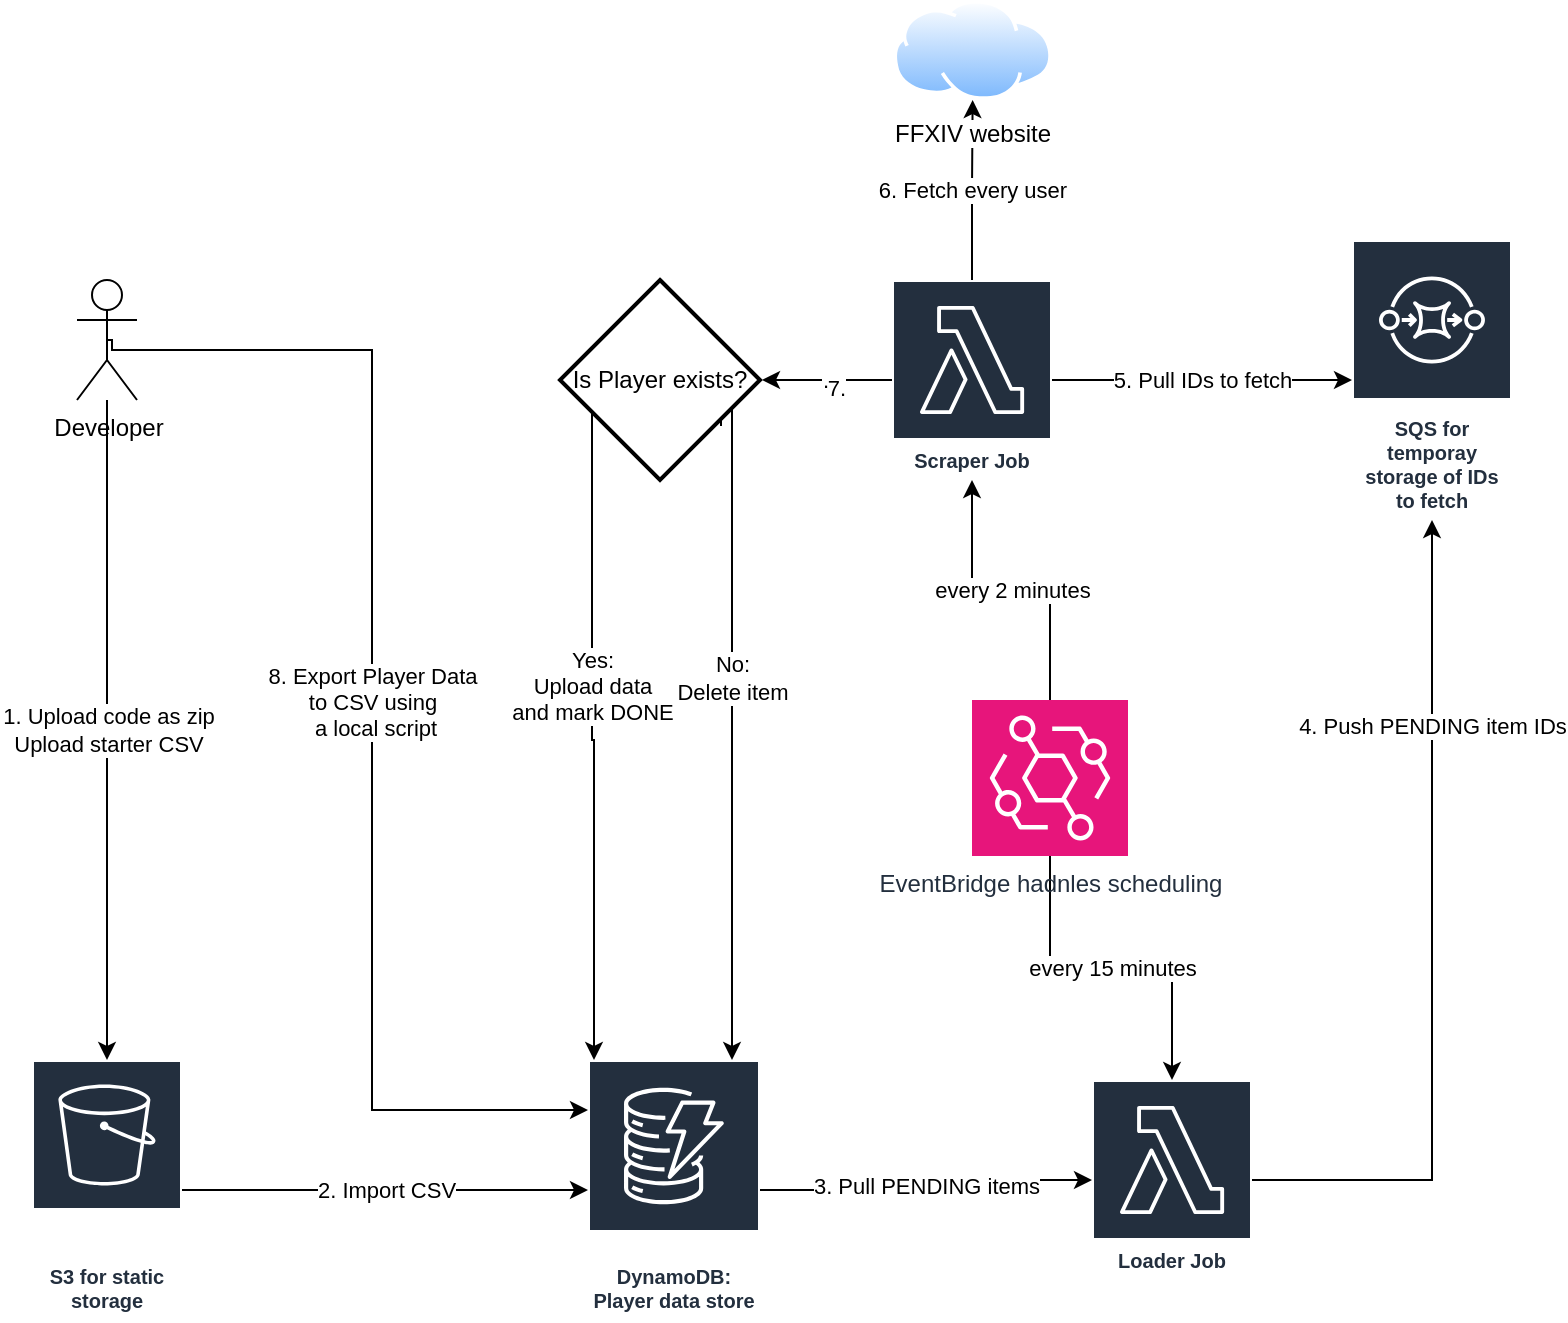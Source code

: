 <mxfile version="28.2.0">
  <diagram name="Page-1" id="GZu9-66y6XsQQ8vjgCUL">
    <mxGraphModel dx="1426" dy="777" grid="1" gridSize="10" guides="1" tooltips="1" connect="1" arrows="1" fold="1" page="1" pageScale="1" pageWidth="827" pageHeight="1169" math="0" shadow="0">
      <root>
        <mxCell id="0" />
        <mxCell id="1" parent="0" />
        <mxCell id="qtT40M0BexdurqppFIiZ-7" value="1. Upload code as zip&lt;br&gt;Upload starter CSV" style="edgeStyle=orthogonalEdgeStyle;rounded=0;orthogonalLoop=1;jettySize=auto;html=1;" parent="1" source="qtT40M0BexdurqppFIiZ-1" target="qtT40M0BexdurqppFIiZ-6" edge="1">
          <mxGeometry relative="1" as="geometry" />
        </mxCell>
        <mxCell id="XkQh5Hgr6TkR7643bRTY-21" value="8. Export Player Data&lt;br&gt;to CSV using&lt;br&gt;&amp;nbsp;a local script" style="edgeStyle=orthogonalEdgeStyle;rounded=0;orthogonalLoop=1;jettySize=auto;html=1;exitX=0.5;exitY=0.5;exitDx=0;exitDy=0;exitPerimeter=0;" edge="1" parent="1" source="qtT40M0BexdurqppFIiZ-1">
          <mxGeometry relative="1" as="geometry">
            <mxPoint x="328" y="585" as="targetPoint" />
            <mxPoint x="120.5" y="205" as="sourcePoint" />
            <Array as="points">
              <mxPoint x="90" y="200" />
              <mxPoint x="90" y="205" />
              <mxPoint x="220" y="205" />
              <mxPoint x="220" y="585" />
            </Array>
          </mxGeometry>
        </mxCell>
        <mxCell id="qtT40M0BexdurqppFIiZ-1" value="Developer" style="shape=umlActor;verticalLabelPosition=bottom;verticalAlign=top;html=1;" parent="1" vertex="1">
          <mxGeometry x="72.5" y="170" width="30" height="60" as="geometry" />
        </mxCell>
        <mxCell id="qtT40M0BexdurqppFIiZ-10" value="2. Import CSV" style="edgeStyle=orthogonalEdgeStyle;rounded=0;orthogonalLoop=1;jettySize=auto;html=1;" parent="1" source="qtT40M0BexdurqppFIiZ-6" target="qtT40M0BexdurqppFIiZ-8" edge="1">
          <mxGeometry relative="1" as="geometry" />
        </mxCell>
        <mxCell id="qtT40M0BexdurqppFIiZ-6" value="S3 for static storage" style="sketch=0;outlineConnect=0;fontColor=#232F3E;gradientColor=none;strokeColor=#ffffff;fillColor=#232F3E;dashed=0;verticalLabelPosition=middle;verticalAlign=bottom;align=center;html=1;whiteSpace=wrap;fontSize=10;fontStyle=1;spacing=3;shape=mxgraph.aws4.productIcon;prIcon=mxgraph.aws4.s3;" parent="1" vertex="1">
          <mxGeometry x="50" y="560" width="75" height="130" as="geometry" />
        </mxCell>
        <mxCell id="XkQh5Hgr6TkR7643bRTY-4" value="3. Pull PENDING items" style="edgeStyle=orthogonalEdgeStyle;rounded=0;orthogonalLoop=1;jettySize=auto;html=1;" edge="1" parent="1" source="qtT40M0BexdurqppFIiZ-8" target="XkQh5Hgr6TkR7643bRTY-1">
          <mxGeometry relative="1" as="geometry" />
        </mxCell>
        <mxCell id="qtT40M0BexdurqppFIiZ-8" value="DynamoDB: Player data store" style="sketch=0;outlineConnect=0;fontColor=#232F3E;gradientColor=none;strokeColor=#ffffff;fillColor=#232F3E;dashed=0;verticalLabelPosition=middle;verticalAlign=bottom;align=center;html=1;whiteSpace=wrap;fontSize=10;fontStyle=1;spacing=3;shape=mxgraph.aws4.productIcon;prIcon=mxgraph.aws4.dynamodb;" parent="1" vertex="1">
          <mxGeometry x="328" y="560" width="86" height="130" as="geometry" />
        </mxCell>
        <mxCell id="XkQh5Hgr6TkR7643bRTY-5" value="4. Push PENDING item IDs" style="edgeStyle=orthogonalEdgeStyle;rounded=0;orthogonalLoop=1;jettySize=auto;html=1;" edge="1" parent="1" source="XkQh5Hgr6TkR7643bRTY-1" target="XkQh5Hgr6TkR7643bRTY-3">
          <mxGeometry x="0.512" relative="1" as="geometry">
            <mxPoint as="offset" />
          </mxGeometry>
        </mxCell>
        <mxCell id="XkQh5Hgr6TkR7643bRTY-1" value="Loader Job" style="sketch=0;outlineConnect=0;fontColor=#232F3E;gradientColor=none;strokeColor=#ffffff;fillColor=#232F3E;dashed=0;verticalLabelPosition=middle;verticalAlign=bottom;align=center;html=1;whiteSpace=wrap;fontSize=10;fontStyle=1;spacing=3;shape=mxgraph.aws4.productIcon;prIcon=mxgraph.aws4.lambda;" vertex="1" parent="1">
          <mxGeometry x="580" y="570" width="80" height="100" as="geometry" />
        </mxCell>
        <mxCell id="XkQh5Hgr6TkR7643bRTY-6" value="5. Pull IDs to fetch" style="edgeStyle=orthogonalEdgeStyle;rounded=0;orthogonalLoop=1;jettySize=auto;html=1;" edge="1" parent="1" source="XkQh5Hgr6TkR7643bRTY-2" target="XkQh5Hgr6TkR7643bRTY-3">
          <mxGeometry relative="1" as="geometry" />
        </mxCell>
        <mxCell id="XkQh5Hgr6TkR7643bRTY-9" value="6. Fetch every user" style="edgeStyle=orthogonalEdgeStyle;rounded=0;orthogonalLoop=1;jettySize=auto;html=1;" edge="1" parent="1" source="XkQh5Hgr6TkR7643bRTY-2" target="XkQh5Hgr6TkR7643bRTY-7">
          <mxGeometry relative="1" as="geometry" />
        </mxCell>
        <mxCell id="XkQh5Hgr6TkR7643bRTY-13" value=".&amp;nbsp;" style="edgeStyle=orthogonalEdgeStyle;rounded=0;orthogonalLoop=1;jettySize=auto;html=1;entryX=1;entryY=0.5;entryDx=0;entryDy=0;entryPerimeter=0;" edge="1" parent="1">
          <mxGeometry relative="1" as="geometry">
            <mxPoint x="415" y="220" as="targetPoint" />
            <mxPoint x="481" y="220" as="sourcePoint" />
          </mxGeometry>
        </mxCell>
        <mxCell id="XkQh5Hgr6TkR7643bRTY-22" value="7." style="edgeLabel;html=1;align=center;verticalAlign=middle;resizable=0;points=[];" vertex="1" connectable="0" parent="XkQh5Hgr6TkR7643bRTY-13">
          <mxGeometry x="-0.121" y="4" relative="1" as="geometry">
            <mxPoint as="offset" />
          </mxGeometry>
        </mxCell>
        <mxCell id="XkQh5Hgr6TkR7643bRTY-2" value="Scraper Job" style="sketch=0;outlineConnect=0;fontColor=#232F3E;gradientColor=none;strokeColor=#ffffff;fillColor=#232F3E;dashed=0;verticalLabelPosition=middle;verticalAlign=bottom;align=center;html=1;whiteSpace=wrap;fontSize=10;fontStyle=1;spacing=3;shape=mxgraph.aws4.productIcon;prIcon=mxgraph.aws4.lambda;" vertex="1" parent="1">
          <mxGeometry x="480" y="170" width="80" height="100" as="geometry" />
        </mxCell>
        <mxCell id="XkQh5Hgr6TkR7643bRTY-3" value="SQS for temporay storage of IDs to fetch" style="sketch=0;outlineConnect=0;fontColor=#232F3E;gradientColor=none;strokeColor=#ffffff;fillColor=#232F3E;dashed=0;verticalLabelPosition=middle;verticalAlign=bottom;align=center;html=1;whiteSpace=wrap;fontSize=10;fontStyle=1;spacing=3;shape=mxgraph.aws4.productIcon;prIcon=mxgraph.aws4.sqs;" vertex="1" parent="1">
          <mxGeometry x="710" y="150" width="80" height="140" as="geometry" />
        </mxCell>
        <mxCell id="XkQh5Hgr6TkR7643bRTY-7" value="FFXIV website" style="image;aspect=fixed;perimeter=ellipsePerimeter;html=1;align=center;shadow=0;dashed=0;spacingTop=3;image=img/lib/active_directory/internet_cloud.svg;" vertex="1" parent="1">
          <mxGeometry x="480.63" y="30" width="79.37" height="50" as="geometry" />
        </mxCell>
        <mxCell id="XkQh5Hgr6TkR7643bRTY-12" value="No:&lt;br&gt;Delete item" style="edgeStyle=orthogonalEdgeStyle;rounded=0;orthogonalLoop=1;jettySize=auto;html=1;exitX=0.805;exitY=0.73;exitDx=0;exitDy=0;exitPerimeter=0;" edge="1" parent="1" source="XkQh5Hgr6TkR7643bRTY-11" target="qtT40M0BexdurqppFIiZ-8">
          <mxGeometry x="-0.056" relative="1" as="geometry">
            <Array as="points">
              <mxPoint x="400" y="223" />
            </Array>
            <mxPoint as="offset" />
          </mxGeometry>
        </mxCell>
        <mxCell id="XkQh5Hgr6TkR7643bRTY-17" value="Yes:&lt;br&gt;Upload data&lt;br&gt;and mark DONE" style="edgeStyle=orthogonalEdgeStyle;rounded=0;orthogonalLoop=1;jettySize=auto;html=1;exitX=0.135;exitY=0.64;exitDx=0;exitDy=0;exitPerimeter=0;" edge="1" parent="1" source="XkQh5Hgr6TkR7643bRTY-11" target="qtT40M0BexdurqppFIiZ-8">
          <mxGeometry relative="1" as="geometry">
            <mxPoint x="330" y="550" as="targetPoint" />
            <Array as="points">
              <mxPoint x="329" y="210" />
              <mxPoint x="330" y="210" />
              <mxPoint x="330" y="400" />
              <mxPoint x="331" y="400" />
            </Array>
          </mxGeometry>
        </mxCell>
        <mxCell id="XkQh5Hgr6TkR7643bRTY-11" value="Is Player exists?" style="strokeWidth=2;html=1;shape=mxgraph.flowchart.decision;whiteSpace=wrap;" vertex="1" parent="1">
          <mxGeometry x="314" y="170" width="100" height="100" as="geometry" />
        </mxCell>
        <mxCell id="XkQh5Hgr6TkR7643bRTY-19" value="every 15 minutes" style="edgeStyle=orthogonalEdgeStyle;rounded=0;orthogonalLoop=1;jettySize=auto;html=1;" edge="1" parent="1" source="XkQh5Hgr6TkR7643bRTY-18" target="XkQh5Hgr6TkR7643bRTY-1">
          <mxGeometry relative="1" as="geometry" />
        </mxCell>
        <mxCell id="XkQh5Hgr6TkR7643bRTY-20" value="every 2 minutes" style="edgeStyle=orthogonalEdgeStyle;rounded=0;orthogonalLoop=1;jettySize=auto;html=1;" edge="1" parent="1" source="XkQh5Hgr6TkR7643bRTY-18" target="XkQh5Hgr6TkR7643bRTY-2">
          <mxGeometry relative="1" as="geometry" />
        </mxCell>
        <mxCell id="XkQh5Hgr6TkR7643bRTY-18" value="EventBridge hadnles scheduling" style="sketch=0;points=[[0,0,0],[0.25,0,0],[0.5,0,0],[0.75,0,0],[1,0,0],[0,1,0],[0.25,1,0],[0.5,1,0],[0.75,1,0],[1,1,0],[0,0.25,0],[0,0.5,0],[0,0.75,0],[1,0.25,0],[1,0.5,0],[1,0.75,0]];outlineConnect=0;fontColor=#232F3E;fillColor=#E7157B;strokeColor=#ffffff;dashed=0;verticalLabelPosition=bottom;verticalAlign=top;align=center;html=1;fontSize=12;fontStyle=0;aspect=fixed;shape=mxgraph.aws4.resourceIcon;resIcon=mxgraph.aws4.eventbridge;" vertex="1" parent="1">
          <mxGeometry x="520" y="380" width="78" height="78" as="geometry" />
        </mxCell>
      </root>
    </mxGraphModel>
  </diagram>
</mxfile>
